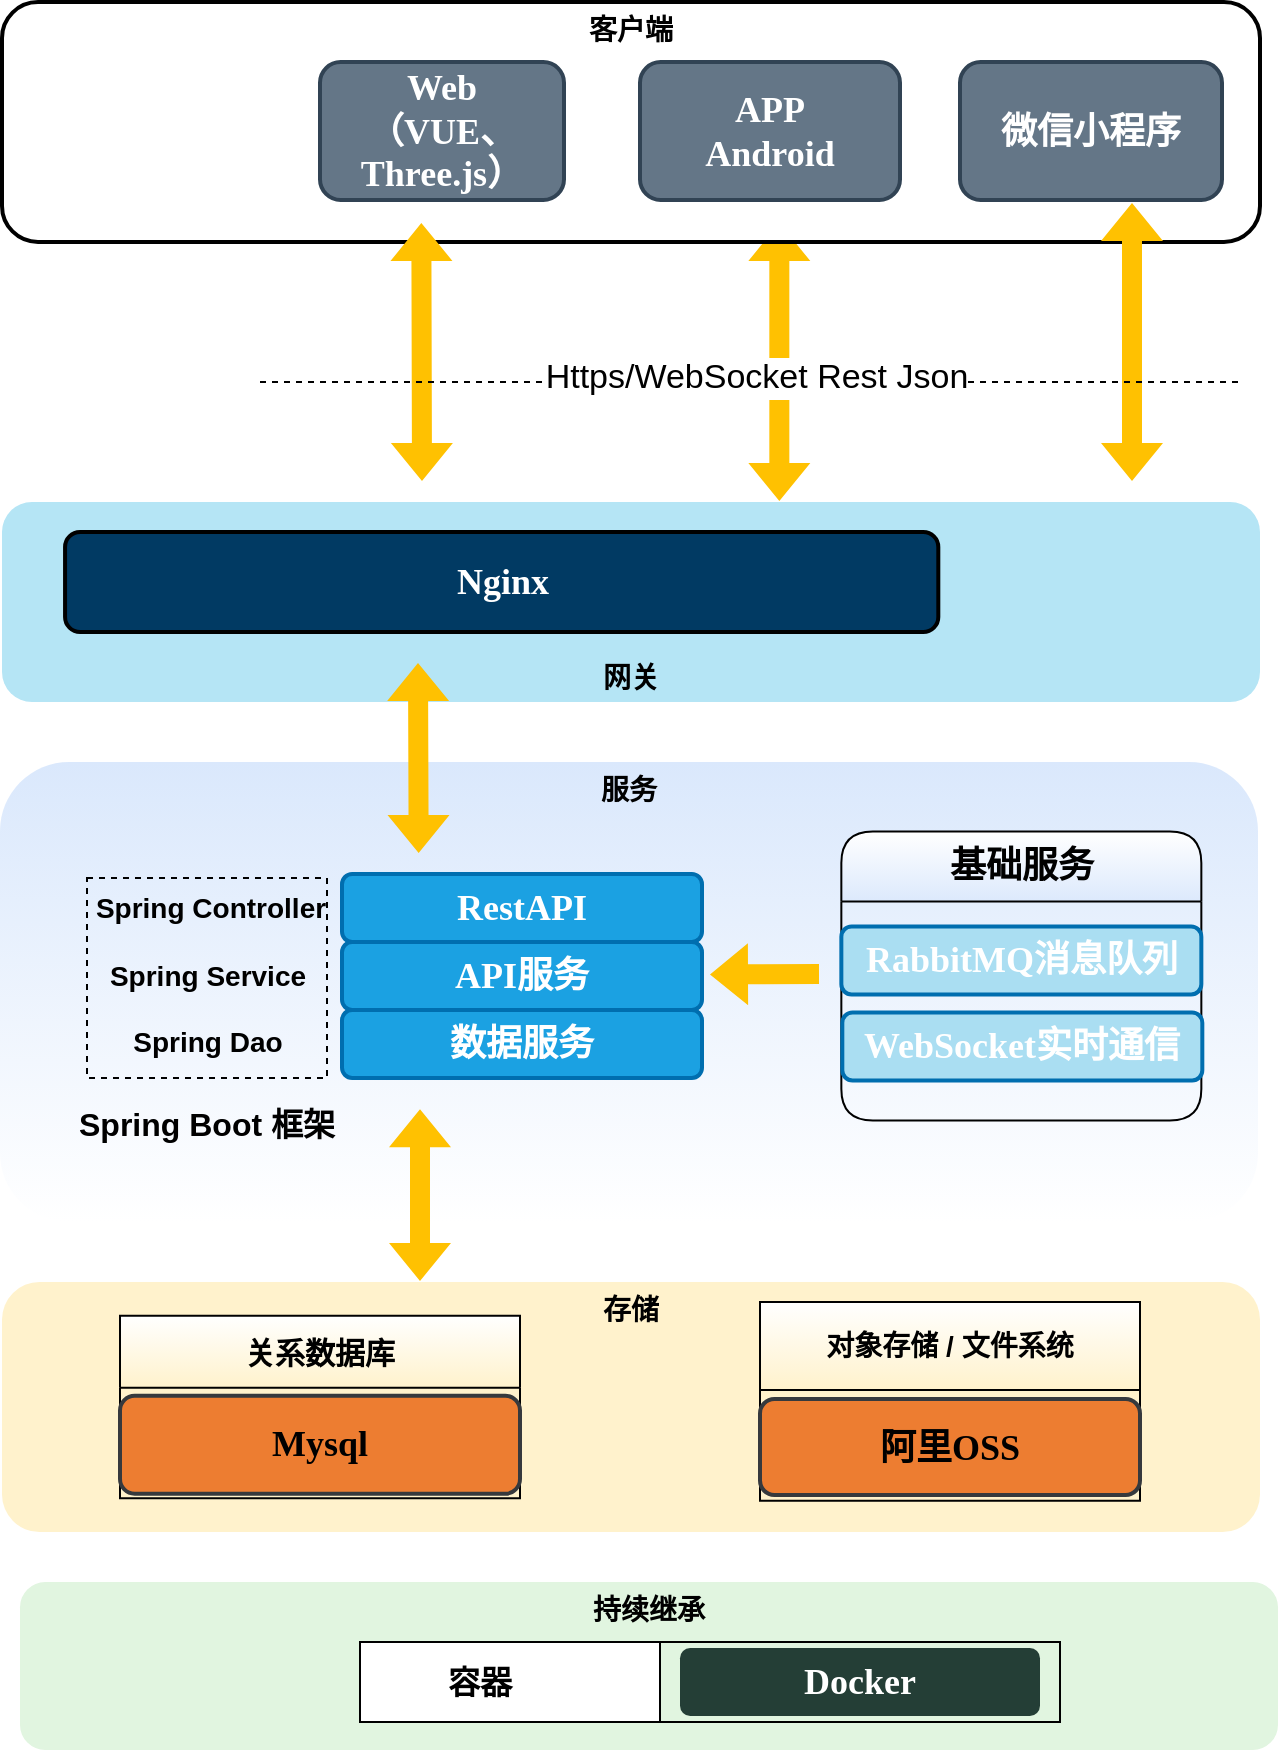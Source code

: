 <mxfile version="22.1.11" type="github">
  <diagram name="第 1 页" id="DvwaVRqa65VBjnnZRb8w">
    <mxGraphModel dx="1781" dy="1686" grid="1" gridSize="10" guides="1" tooltips="1" connect="1" arrows="1" fold="1" page="1" pageScale="1" pageWidth="827" pageHeight="1169" math="0" shadow="0">
      <root>
        <mxCell id="0" />
        <mxCell id="1" parent="0" />
        <mxCell id="23m4G5-hS4wBndK2SI8p-45" value="" style="endArrow=block;html=1;rounded=0;fontColor=#444444;fontStyle=1;shape=flexArrow;fontSize=14;fontFamily=Times New Roman;strokeColor=none;startArrow=block;fillColor=#ffc101;" edge="1" parent="1">
          <mxGeometry width="50" height="50" relative="1" as="geometry">
            <mxPoint x="179.67" y="250" as="sourcePoint" />
            <mxPoint x="179.67" y="110" as="targetPoint" />
          </mxGeometry>
        </mxCell>
        <mxCell id="23m4G5-hS4wBndK2SI8p-8" value="持续继承" style="whiteSpace=wrap;strokeWidth=2;verticalAlign=top;fontFamily=Times New Roman;fontSize=14;rounded=1;shadow=0;glass=0;fillColor=#E1F5E0;strokeColor=none;fontStyle=1" vertex="1" parent="1">
          <mxGeometry x="-200" y="790" width="629" height="84" as="geometry" />
        </mxCell>
        <mxCell id="23m4G5-hS4wBndK2SI8p-11" value="存储" style="whiteSpace=wrap;strokeWidth=2;verticalAlign=top;fontFamily=Times New Roman;fontSize=14;rounded=1;fillColor=#fff2cc;strokeColor=none;fontStyle=1;labelPosition=center;verticalLabelPosition=middle;align=center;horizontal=1;" vertex="1" parent="1">
          <mxGeometry x="-209" y="640" width="629" height="125" as="geometry" />
        </mxCell>
        <mxCell id="23m4G5-hS4wBndK2SI8p-13" value="服务" style="whiteSpace=wrap;strokeWidth=2;verticalAlign=top;fontFamily=Times New Roman;fontSize=14;rounded=1;fillColor=#dae8fc;strokeColor=none;fontStyle=1;gradientColor=#FFFFFF;" vertex="1" parent="1">
          <mxGeometry x="-210" y="380" width="629" height="230" as="geometry" />
        </mxCell>
        <mxCell id="23m4G5-hS4wBndK2SI8p-18" value="客户端" style="whiteSpace=wrap;strokeWidth=2;verticalAlign=top;fontFamily=Times New Roman;fontSize=14;rounded=1;fontStyle=1;" vertex="1" parent="1">
          <mxGeometry x="-209" width="629" height="120" as="geometry" />
        </mxCell>
        <mxCell id="23m4G5-hS4wBndK2SI8p-19" value="Web&#xa;（VUE、Three.js）" style="whiteSpace=wrap;strokeWidth=2;fontFamily=Times New Roman;fontSize=18;fontColor=#ffffff;rounded=1;fillColor=#647687;strokeColor=#314354;fontStyle=1" vertex="1" parent="1">
          <mxGeometry x="-50" y="30" width="122" height="69" as="geometry" />
        </mxCell>
        <mxCell id="23m4G5-hS4wBndK2SI8p-20" value="" style="curved=1;startArrow=block;endArrow=block;rounded=0;fontFamily=Times New Roman;fontSize=14;fontColor=#444444;fontStyle=1;shape=flexArrow;fillColor=#ffc101;strokeColor=none;labelBackgroundColor=none;" edge="1" parent="1">
          <mxGeometry x="-0.403" y="-41" relative="1" as="geometry">
            <Array as="points" />
            <mxPoint x="0.67" y="110" as="sourcePoint" />
            <mxPoint as="offset" />
            <mxPoint x="1" y="240" as="targetPoint" />
          </mxGeometry>
        </mxCell>
        <mxCell id="23m4G5-hS4wBndK2SI8p-26" value="" style="endArrow=block;html=1;rounded=0;fontColor=#444444;fontStyle=1;shape=flexArrow;fontSize=14;fontFamily=Times New Roman;strokeColor=none;startArrow=block;fillColor=#ffc101;" edge="1" parent="1">
          <mxGeometry width="50" height="50" relative="1" as="geometry">
            <mxPoint x="356" y="240" as="sourcePoint" />
            <mxPoint x="356" y="100" as="targetPoint" />
          </mxGeometry>
        </mxCell>
        <mxCell id="23m4G5-hS4wBndK2SI8p-34" value="微信小程序" style="whiteSpace=wrap;strokeWidth=2;fontFamily=Times New Roman;fontSize=18;fontColor=#ffffff;rounded=1;fillColor=#647687;strokeColor=#314354;fontStyle=1" vertex="1" parent="1">
          <mxGeometry x="270" y="30" width="131" height="69" as="geometry" />
        </mxCell>
        <mxCell id="23m4G5-hS4wBndK2SI8p-41" value="APP&#xa;Android" style="whiteSpace=wrap;strokeWidth=2;fontFamily=Times New Roman;fontSize=18;fontColor=#ffffff;rounded=1;fillColor=#647687;strokeColor=#314354;fontStyle=1" vertex="1" parent="1">
          <mxGeometry x="110" y="30" width="130" height="69" as="geometry" />
        </mxCell>
        <mxCell id="23m4G5-hS4wBndK2SI8p-42" value="" style="group" vertex="1" connectable="0" parent="1">
          <mxGeometry x="-209" y="250" width="499" height="100" as="geometry" />
        </mxCell>
        <mxCell id="23m4G5-hS4wBndK2SI8p-4" value="网关" style="whiteSpace=wrap;strokeWidth=2;verticalAlign=bottom;fontFamily=Times New Roman;fontSize=14;rounded=1;fontStyle=1;fillColor=#B5E5F5;strokeColor=none;direction=south;" vertex="1" parent="23m4G5-hS4wBndK2SI8p-42">
          <mxGeometry width="629" height="100" as="geometry" />
        </mxCell>
        <mxCell id="23m4G5-hS4wBndK2SI8p-5" value="Nginx" style="whiteSpace=wrap;strokeWidth=2;fontSize=18;fontFamily=Times New Roman;fontColor=#FFFFFF;rounded=1;fontStyle=1;fillColor=#013a63;direction=south;" vertex="1" parent="23m4G5-hS4wBndK2SI8p-42">
          <mxGeometry x="31.531" y="14.99" width="436.625" height="50" as="geometry" />
        </mxCell>
        <mxCell id="23m4G5-hS4wBndK2SI8p-43" value="" style="endArrow=none;dashed=1;html=1;rounded=0;" edge="1" parent="1">
          <mxGeometry width="50" height="50" relative="1" as="geometry">
            <mxPoint x="-80" y="190" as="sourcePoint" />
            <mxPoint x="410" y="190" as="targetPoint" />
          </mxGeometry>
        </mxCell>
        <mxCell id="23m4G5-hS4wBndK2SI8p-44" value="Https/WebSocket Rest Json" style="edgeLabel;html=1;align=center;verticalAlign=middle;resizable=0;points=[];fontSize=17;" vertex="1" connectable="0" parent="23m4G5-hS4wBndK2SI8p-43">
          <mxGeometry x="-0.093" y="2" relative="1" as="geometry">
            <mxPoint x="26" as="offset" />
          </mxGeometry>
        </mxCell>
        <mxCell id="23m4G5-hS4wBndK2SI8p-46" value="" style="group" vertex="1" connectable="0" parent="1">
          <mxGeometry x="-39" y="436" width="180" height="102" as="geometry" />
        </mxCell>
        <mxCell id="23m4G5-hS4wBndK2SI8p-15" value="RestAPI" style="whiteSpace=wrap;strokeWidth=2;fontSize=18;fontFamily=Times New Roman;rounded=1;fillColor=#1ba1e2;strokeColor=#006EAF;fontStyle=1;fontColor=#ffffff;" vertex="1" parent="23m4G5-hS4wBndK2SI8p-46">
          <mxGeometry width="180" height="34" as="geometry" />
        </mxCell>
        <mxCell id="23m4G5-hS4wBndK2SI8p-16" value="API服务" style="whiteSpace=wrap;strokeWidth=2;fontSize=18;fontFamily=Times New Roman;rounded=1;fillColor=#1ba1e2;strokeColor=#006EAF;fontStyle=1;fontColor=#ffffff;" vertex="1" parent="23m4G5-hS4wBndK2SI8p-46">
          <mxGeometry y="34" width="180" height="34" as="geometry" />
        </mxCell>
        <mxCell id="23m4G5-hS4wBndK2SI8p-17" value="数据服务" style="whiteSpace=wrap;strokeWidth=2;fontSize=18;fontFamily=Times New Roman;rounded=1;fillColor=#1ba1e2;strokeColor=#006EAF;fontStyle=1;fontColor=#ffffff;" vertex="1" parent="23m4G5-hS4wBndK2SI8p-46">
          <mxGeometry y="68" width="180" height="34" as="geometry" />
        </mxCell>
        <mxCell id="23m4G5-hS4wBndK2SI8p-47" value="&lt;font style=&quot;font-size: 18px;&quot;&gt;基础服务&lt;/font&gt;" style="swimlane;whiteSpace=wrap;html=1;rounded=1;startSize=35;gradientColor=#dce9fc;" vertex="1" parent="1">
          <mxGeometry x="210.67" y="414.75" width="180.0" height="144.5" as="geometry" />
        </mxCell>
        <mxCell id="23m4G5-hS4wBndK2SI8p-52" value="RabbitMQ消息队列" style="whiteSpace=wrap;strokeWidth=2;fontSize=18;fontFamily=Times New Roman;rounded=1;fillColor=#AADEF2;strokeColor=#006EAF;fontStyle=1;fontColor=#ffffff;" vertex="1" parent="23m4G5-hS4wBndK2SI8p-47">
          <mxGeometry x="2.842e-14" y="47.5" width="180" height="34" as="geometry" />
        </mxCell>
        <mxCell id="23m4G5-hS4wBndK2SI8p-49" value="WebSocket实时通信" style="whiteSpace=wrap;strokeWidth=2;fontSize=18;fontFamily=Times New Roman;rounded=1;fillColor=#AADEF2;strokeColor=#006EAF;fontStyle=1;fontColor=#ffffff;" vertex="1" parent="23m4G5-hS4wBndK2SI8p-47">
          <mxGeometry x="0.49" y="90.5" width="180" height="34" as="geometry" />
        </mxCell>
        <mxCell id="23m4G5-hS4wBndK2SI8p-53" value="" style="endArrow=none;html=1;rounded=0;fontColor=#444444;fontStyle=1;shape=flexArrow;fontSize=14;fontFamily=Times New Roman;strokeColor=none;startArrow=block;fillColor=#ffc101;endFill=0;" edge="1" parent="1">
          <mxGeometry width="50" height="50" relative="1" as="geometry">
            <mxPoint x="144.5" y="486.19" as="sourcePoint" />
            <mxPoint x="200" y="486" as="targetPoint" />
          </mxGeometry>
        </mxCell>
        <mxCell id="23m4G5-hS4wBndK2SI8p-60" value="" style="group;fontStyle=1" vertex="1" connectable="0" parent="1">
          <mxGeometry x="-174" y="438" width="135" height="138" as="geometry" />
        </mxCell>
        <mxCell id="23m4G5-hS4wBndK2SI8p-54" value="" style="rounded=0;whiteSpace=wrap;html=1;gradientColor=none;fillColor=none;dashed=1;" vertex="1" parent="23m4G5-hS4wBndK2SI8p-60">
          <mxGeometry x="7.5" width="120" height="100" as="geometry" />
        </mxCell>
        <mxCell id="23m4G5-hS4wBndK2SI8p-55" value="Spring Controller" style="text;strokeColor=none;align=center;fillColor=none;html=1;verticalAlign=middle;whiteSpace=wrap;rounded=0;fontSize=14;fontStyle=1" vertex="1" parent="23m4G5-hS4wBndK2SI8p-60">
          <mxGeometry x="7.5" width="122.5" height="30" as="geometry" />
        </mxCell>
        <mxCell id="23m4G5-hS4wBndK2SI8p-56" value="Spring Service" style="text;strokeColor=none;align=center;fillColor=none;html=1;verticalAlign=middle;whiteSpace=wrap;rounded=0;fontSize=14;fontStyle=1" vertex="1" parent="23m4G5-hS4wBndK2SI8p-60">
          <mxGeometry x="12.5" y="34" width="110" height="30" as="geometry" />
        </mxCell>
        <mxCell id="23m4G5-hS4wBndK2SI8p-57" value="Spring Dao" style="text;strokeColor=none;align=center;fillColor=none;html=1;verticalAlign=middle;whiteSpace=wrap;rounded=0;fontSize=14;fontStyle=1" vertex="1" parent="23m4G5-hS4wBndK2SI8p-60">
          <mxGeometry x="12.5" y="67" width="110" height="30" as="geometry" />
        </mxCell>
        <mxCell id="23m4G5-hS4wBndK2SI8p-58" value="&lt;b style=&quot;font-size: 16px;&quot;&gt;Spring Boot 框架&lt;/b&gt;" style="text;strokeColor=none;align=center;fillColor=none;html=1;verticalAlign=middle;whiteSpace=wrap;rounded=0;fontSize=16;" vertex="1" parent="23m4G5-hS4wBndK2SI8p-60">
          <mxGeometry y="108" width="135" height="30" as="geometry" />
        </mxCell>
        <mxCell id="23m4G5-hS4wBndK2SI8p-63" value="&lt;font style=&quot;font-size: 15px;&quot;&gt;关系数据库&lt;/font&gt;" style="swimlane;whiteSpace=wrap;html=1;fillColor=default;gradientColor=#fff2cc;gradientDirection=south;startSize=36;" vertex="1" parent="1">
          <mxGeometry x="-150" y="656.88" width="200" height="91.25" as="geometry" />
        </mxCell>
        <mxCell id="23m4G5-hS4wBndK2SI8p-64" value="Mysql" style="whiteSpace=wrap;strokeWidth=2;fontSize=18;fontFamily=Times New Roman;rounded=1;fillColor=#ed7d31;strokeColor=#36393d;fontStyle=1" vertex="1" parent="23m4G5-hS4wBndK2SI8p-63">
          <mxGeometry y="40" width="200" height="49" as="geometry" />
        </mxCell>
        <mxCell id="23m4G5-hS4wBndK2SI8p-65" value="对象存储 / 文件系统" style="swimlane;whiteSpace=wrap;html=1;startSize=44;fontSize=14;gradientColor=#fff2cc;" vertex="1" parent="1">
          <mxGeometry x="170" y="650" width="190" height="99.38" as="geometry" />
        </mxCell>
        <mxCell id="23m4G5-hS4wBndK2SI8p-12" value="阿里OSS" style="whiteSpace=wrap;strokeWidth=2;fontSize=18;fontFamily=Times New Roman;rounded=1;fillColor=#ed7d31;strokeColor=#36393d;fontStyle=1" vertex="1" parent="23m4G5-hS4wBndK2SI8p-65">
          <mxGeometry y="48.5" width="190" height="48" as="geometry" />
        </mxCell>
        <mxCell id="23m4G5-hS4wBndK2SI8p-67" value="" style="swimlane;horizontal=0;whiteSpace=wrap;html=1;startSize=150;" vertex="1" parent="1">
          <mxGeometry x="-30" y="820" width="350" height="40" as="geometry">
            <mxRectangle x="-500" y="704" width="40" height="150" as="alternateBounds" />
          </mxGeometry>
        </mxCell>
        <mxCell id="23m4G5-hS4wBndK2SI8p-9" value="Docker" style="whiteSpace=wrap;strokeWidth=2;fontSize=18;fontFamily=Times New Roman;fontColor=#FFFFFF;rounded=1;fillColor=#243e36;strokeColor=none;fontStyle=1" vertex="1" parent="23m4G5-hS4wBndK2SI8p-67">
          <mxGeometry x="160" y="3" width="180" height="34" as="geometry" />
        </mxCell>
        <mxCell id="23m4G5-hS4wBndK2SI8p-70" value="容器" style="text;strokeColor=none;align=center;fillColor=none;html=1;verticalAlign=middle;whiteSpace=wrap;rounded=0;fontSize=16;fontStyle=1" vertex="1" parent="23m4G5-hS4wBndK2SI8p-67">
          <mxGeometry x="30" y="5" width="60" height="30" as="geometry" />
        </mxCell>
        <mxCell id="23m4G5-hS4wBndK2SI8p-71" value="" style="curved=1;startArrow=block;endArrow=block;rounded=0;fontFamily=Times New Roman;fontSize=14;fontColor=#444444;fontStyle=1;shape=flexArrow;fillColor=#ffc101;strokeColor=none;labelBackgroundColor=none;" edge="1" parent="1">
          <mxGeometry x="-0.403" y="-41" relative="1" as="geometry">
            <Array as="points" />
            <mxPoint y="553.12" as="sourcePoint" />
            <mxPoint as="offset" />
            <mxPoint y="640" as="targetPoint" />
          </mxGeometry>
        </mxCell>
        <mxCell id="23m4G5-hS4wBndK2SI8p-72" value="" style="curved=1;startArrow=block;endArrow=block;rounded=0;fontFamily=Times New Roman;fontSize=14;fontColor=#444444;fontStyle=1;shape=flexArrow;fillColor=#ffc101;strokeColor=none;labelBackgroundColor=none;" edge="1" parent="1">
          <mxGeometry x="-0.403" y="-41" relative="1" as="geometry">
            <Array as="points" />
            <mxPoint x="-1" y="330" as="sourcePoint" />
            <mxPoint as="offset" />
            <mxPoint x="-0.67" y="426" as="targetPoint" />
          </mxGeometry>
        </mxCell>
      </root>
    </mxGraphModel>
  </diagram>
</mxfile>
